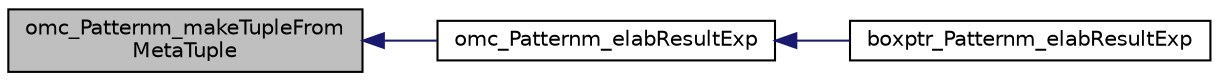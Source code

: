 digraph "omc_Patternm_makeTupleFromMetaTuple"
{
  edge [fontname="Helvetica",fontsize="10",labelfontname="Helvetica",labelfontsize="10"];
  node [fontname="Helvetica",fontsize="10",shape=record];
  rankdir="LR";
  Node4535 [label="omc_Patternm_makeTupleFrom\lMetaTuple",height=0.2,width=0.4,color="black", fillcolor="grey75", style="filled", fontcolor="black"];
  Node4535 -> Node4536 [dir="back",color="midnightblue",fontsize="10",style="solid",fontname="Helvetica"];
  Node4536 [label="omc_Patternm_elabResultExp",height=0.2,width=0.4,color="black", fillcolor="white", style="filled",URL="$d0/d09/_patternm_8c.html#a4f54014af543f7eeac8874b993c0992d"];
  Node4536 -> Node4537 [dir="back",color="midnightblue",fontsize="10",style="solid",fontname="Helvetica"];
  Node4537 [label="boxptr_Patternm_elabResultExp",height=0.2,width=0.4,color="black", fillcolor="white", style="filled",URL="$d0/d09/_patternm_8c.html#a7670fb18f40b92d14194aa57ef154e42"];
}
